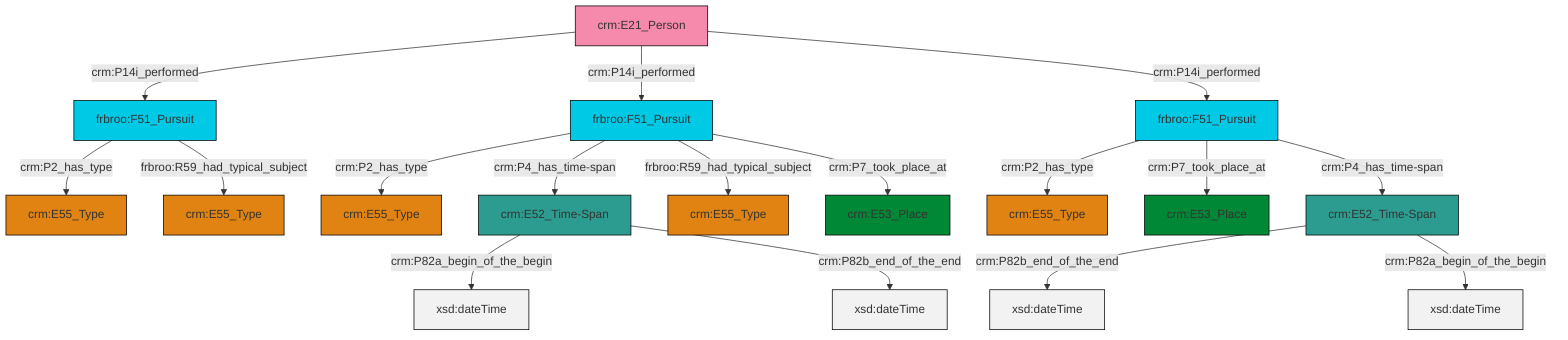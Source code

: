 graph TD
classDef Literal fill:#f2f2f2,stroke:#000000;
classDef CRM_Entity fill:#FFFFFF,stroke:#000000;
classDef Temporal_Entity fill:#00C9E6, stroke:#000000;
classDef Type fill:#E18312, stroke:#000000;
classDef Time-Span fill:#2C9C91, stroke:#000000;
classDef Appellation fill:#FFEB7F, stroke:#000000;
classDef Place fill:#008836, stroke:#000000;
classDef Persistent_Item fill:#B266B2, stroke:#000000;
classDef Conceptual_Object fill:#FFD700, stroke:#000000;
classDef Physical_Thing fill:#D2B48C, stroke:#000000;
classDef Actor fill:#f58aad, stroke:#000000;
classDef PC_Classes fill:#4ce600, stroke:#000000;
classDef Multi fill:#cccccc,stroke:#000000;

0["crm:E52_Time-Span"]:::Time-Span -->|crm:P82a_begin_of_the_begin| 1[xsd:dateTime]:::Literal
4["crm:E21_Person"]:::Actor -->|crm:P14i_performed| 5["frbroo:F51_Pursuit"]:::Temporal_Entity
2["frbroo:F51_Pursuit"]:::Temporal_Entity -->|crm:P2_has_type| 8["crm:E55_Type"]:::Type
6["frbroo:F51_Pursuit"]:::Temporal_Entity -->|crm:P2_has_type| 11["crm:E55_Type"]:::Type
13["crm:E52_Time-Span"]:::Time-Span -->|crm:P82b_end_of_the_end| 14[xsd:dateTime]:::Literal
5["frbroo:F51_Pursuit"]:::Temporal_Entity -->|crm:P2_has_type| 17["crm:E55_Type"]:::Type
4["crm:E21_Person"]:::Actor -->|crm:P14i_performed| 6["frbroo:F51_Pursuit"]:::Temporal_Entity
6["frbroo:F51_Pursuit"]:::Temporal_Entity -->|crm:P4_has_time-span| 0["crm:E52_Time-Span"]:::Time-Span
6["frbroo:F51_Pursuit"]:::Temporal_Entity -->|frbroo:R59_had_typical_subject| 20["crm:E55_Type"]:::Type
0["crm:E52_Time-Span"]:::Time-Span -->|crm:P82b_end_of_the_end| 26[xsd:dateTime]:::Literal
13["crm:E52_Time-Span"]:::Time-Span -->|crm:P82a_begin_of_the_begin| 30[xsd:dateTime]:::Literal
6["frbroo:F51_Pursuit"]:::Temporal_Entity -->|crm:P7_took_place_at| 24["crm:E53_Place"]:::Place
4["crm:E21_Person"]:::Actor -->|crm:P14i_performed| 2["frbroo:F51_Pursuit"]:::Temporal_Entity
5["frbroo:F51_Pursuit"]:::Temporal_Entity -->|frbroo:R59_had_typical_subject| 27["crm:E55_Type"]:::Type
2["frbroo:F51_Pursuit"]:::Temporal_Entity -->|crm:P7_took_place_at| 9["crm:E53_Place"]:::Place
2["frbroo:F51_Pursuit"]:::Temporal_Entity -->|crm:P4_has_time-span| 13["crm:E52_Time-Span"]:::Time-Span